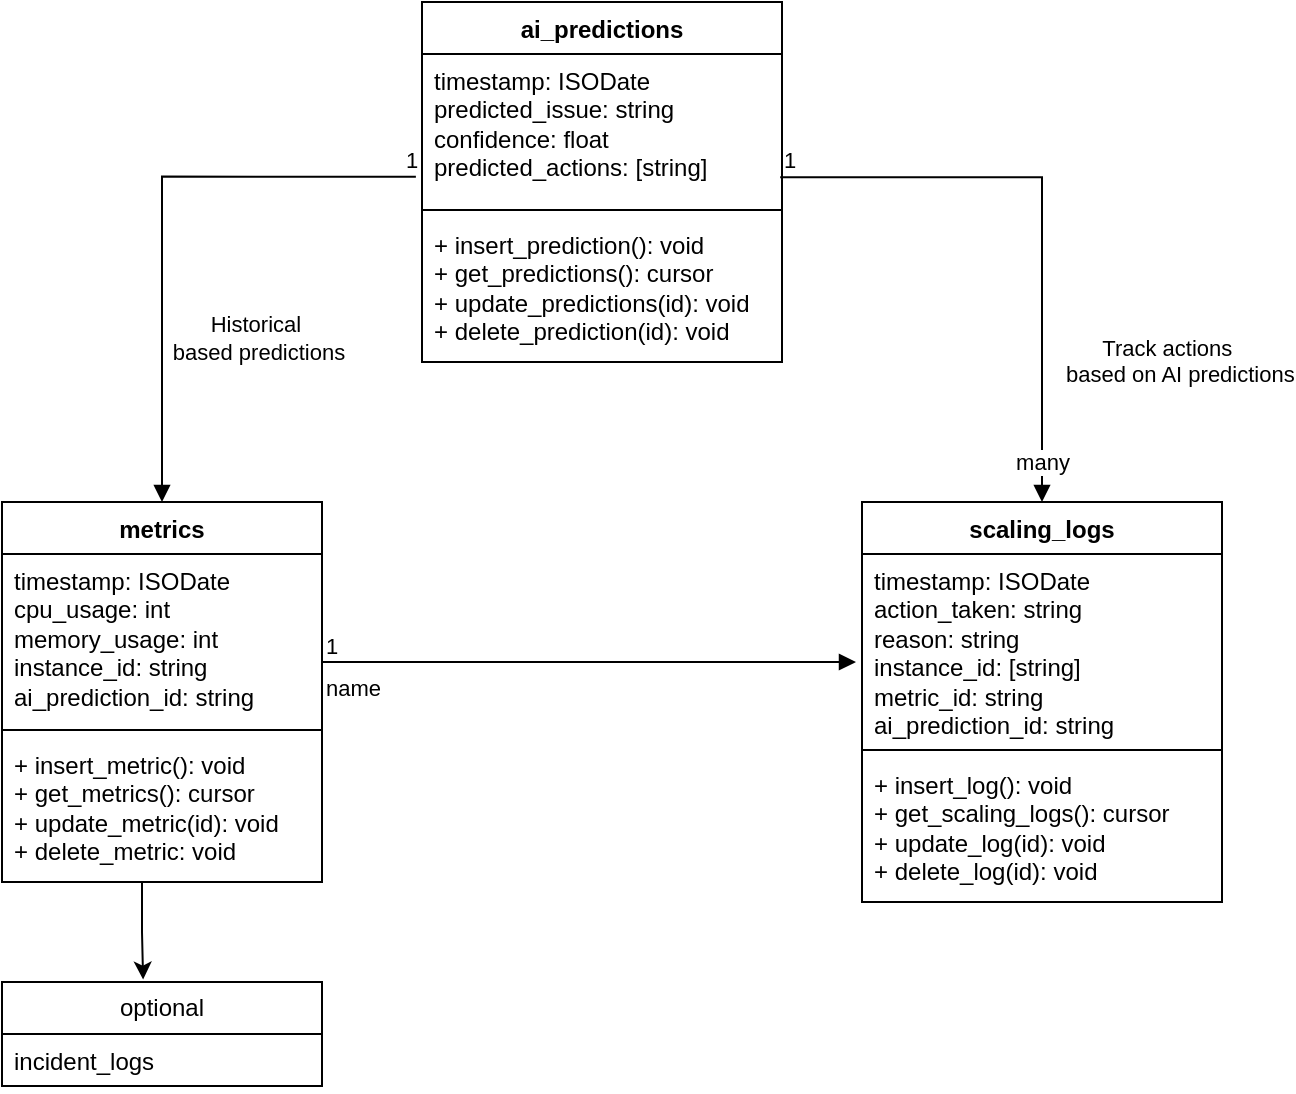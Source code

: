 <mxfile version="24.7.17">
  <diagram name="Page-1" id="qxshc93306yP-MdDyFkH">
    <mxGraphModel dx="489" dy="442" grid="1" gridSize="10" guides="1" tooltips="1" connect="1" arrows="1" fold="1" page="1" pageScale="1" pageWidth="827" pageHeight="1169" math="0" shadow="0">
      <root>
        <mxCell id="0" />
        <mxCell id="1" parent="0" />
        <mxCell id="e-HRwTB5_u4hu1SRSmqE-29" value="" style="edgeStyle=orthogonalEdgeStyle;rounded=0;orthogonalLoop=1;jettySize=auto;html=1;entryX=0.441;entryY=-0.023;entryDx=0;entryDy=0;entryPerimeter=0;" edge="1" parent="1" source="e-HRwTB5_u4hu1SRSmqE-1" target="e-HRwTB5_u4hu1SRSmqE-25">
          <mxGeometry relative="1" as="geometry">
            <Array as="points">
              <mxPoint x="160" y="675" />
              <mxPoint x="161" y="675" />
            </Array>
          </mxGeometry>
        </mxCell>
        <mxCell id="e-HRwTB5_u4hu1SRSmqE-1" value="metrics" style="swimlane;fontStyle=1;align=center;verticalAlign=top;childLayout=stackLayout;horizontal=1;startSize=26;horizontalStack=0;resizeParent=1;resizeParentMax=0;resizeLast=0;collapsible=1;marginBottom=0;whiteSpace=wrap;html=1;" vertex="1" parent="1">
          <mxGeometry x="90" y="460" width="160" height="190" as="geometry" />
        </mxCell>
        <mxCell id="e-HRwTB5_u4hu1SRSmqE-2" value="timestamp: ISODate&lt;div&gt;cpu_usage: int&lt;/div&gt;&lt;div&gt;memory_usage: int&lt;/div&gt;&lt;div&gt;instance_id: string&lt;/div&gt;&lt;div&gt;ai_prediction_id: string&lt;/div&gt;" style="text;strokeColor=none;fillColor=none;align=left;verticalAlign=top;spacingLeft=4;spacingRight=4;overflow=hidden;rotatable=0;points=[[0,0.5],[1,0.5]];portConstraint=eastwest;whiteSpace=wrap;html=1;" vertex="1" parent="e-HRwTB5_u4hu1SRSmqE-1">
          <mxGeometry y="26" width="160" height="84" as="geometry" />
        </mxCell>
        <mxCell id="e-HRwTB5_u4hu1SRSmqE-3" value="" style="line;strokeWidth=1;fillColor=none;align=left;verticalAlign=middle;spacingTop=-1;spacingLeft=3;spacingRight=3;rotatable=0;labelPosition=right;points=[];portConstraint=eastwest;strokeColor=inherit;" vertex="1" parent="e-HRwTB5_u4hu1SRSmqE-1">
          <mxGeometry y="110" width="160" height="8" as="geometry" />
        </mxCell>
        <mxCell id="e-HRwTB5_u4hu1SRSmqE-4" value="+ insert_metric(): void&lt;div&gt;+ get_metrics(): cursor&lt;/div&gt;&lt;div&gt;+ update_metric(id): void&lt;/div&gt;&lt;div&gt;+ delete_metric: void&lt;/div&gt;" style="text;strokeColor=none;fillColor=none;align=left;verticalAlign=top;spacingLeft=4;spacingRight=4;overflow=hidden;rotatable=0;points=[[0,0.5],[1,0.5]];portConstraint=eastwest;whiteSpace=wrap;html=1;" vertex="1" parent="e-HRwTB5_u4hu1SRSmqE-1">
          <mxGeometry y="118" width="160" height="72" as="geometry" />
        </mxCell>
        <mxCell id="e-HRwTB5_u4hu1SRSmqE-5" value="ai_predictions" style="swimlane;fontStyle=1;align=center;verticalAlign=top;childLayout=stackLayout;horizontal=1;startSize=26;horizontalStack=0;resizeParent=1;resizeParentMax=0;resizeLast=0;collapsible=1;marginBottom=0;whiteSpace=wrap;html=1;" vertex="1" parent="1">
          <mxGeometry x="300" y="210" width="180" height="180" as="geometry" />
        </mxCell>
        <mxCell id="e-HRwTB5_u4hu1SRSmqE-6" value="timestamp: ISODate&lt;div&gt;predicted_issue: string&lt;/div&gt;&lt;div&gt;confidence: float&lt;/div&gt;&lt;div&gt;predicted_actions: [string]&lt;/div&gt;" style="text;strokeColor=none;fillColor=none;align=left;verticalAlign=top;spacingLeft=4;spacingRight=4;overflow=hidden;rotatable=0;points=[[0,0.5],[1,0.5]];portConstraint=eastwest;whiteSpace=wrap;html=1;" vertex="1" parent="e-HRwTB5_u4hu1SRSmqE-5">
          <mxGeometry y="26" width="180" height="74" as="geometry" />
        </mxCell>
        <mxCell id="e-HRwTB5_u4hu1SRSmqE-7" value="" style="line;strokeWidth=1;fillColor=none;align=left;verticalAlign=middle;spacingTop=-1;spacingLeft=3;spacingRight=3;rotatable=0;labelPosition=right;points=[];portConstraint=eastwest;strokeColor=inherit;" vertex="1" parent="e-HRwTB5_u4hu1SRSmqE-5">
          <mxGeometry y="100" width="180" height="8" as="geometry" />
        </mxCell>
        <mxCell id="e-HRwTB5_u4hu1SRSmqE-8" value="+ insert_prediction(): void&lt;div&gt;+ get_predictions(): cursor&lt;/div&gt;&lt;div&gt;+ update_predictions(id): void&lt;/div&gt;&lt;div&gt;+ delete_prediction(id): void&lt;/div&gt;" style="text;strokeColor=none;fillColor=none;align=left;verticalAlign=top;spacingLeft=4;spacingRight=4;overflow=hidden;rotatable=0;points=[[0,0.5],[1,0.5]];portConstraint=eastwest;whiteSpace=wrap;html=1;" vertex="1" parent="e-HRwTB5_u4hu1SRSmqE-5">
          <mxGeometry y="108" width="180" height="72" as="geometry" />
        </mxCell>
        <mxCell id="e-HRwTB5_u4hu1SRSmqE-9" value="scaling_logs" style="swimlane;fontStyle=1;align=center;verticalAlign=top;childLayout=stackLayout;horizontal=1;startSize=26;horizontalStack=0;resizeParent=1;resizeParentMax=0;resizeLast=0;collapsible=1;marginBottom=0;whiteSpace=wrap;html=1;" vertex="1" parent="1">
          <mxGeometry x="520" y="460" width="180" height="200" as="geometry" />
        </mxCell>
        <mxCell id="e-HRwTB5_u4hu1SRSmqE-10" value="timestamp: ISODate&lt;div&gt;action_taken: string&lt;/div&gt;&lt;div&gt;reason: string&lt;/div&gt;&lt;div&gt;instance_id: [string]&lt;/div&gt;&lt;div&gt;metric_id: string&lt;/div&gt;&lt;div&gt;ai_prediction_id: string&lt;/div&gt;" style="text;strokeColor=none;fillColor=none;align=left;verticalAlign=top;spacingLeft=4;spacingRight=4;overflow=hidden;rotatable=0;points=[[0,0.5],[1,0.5]];portConstraint=eastwest;whiteSpace=wrap;html=1;" vertex="1" parent="e-HRwTB5_u4hu1SRSmqE-9">
          <mxGeometry y="26" width="180" height="94" as="geometry" />
        </mxCell>
        <mxCell id="e-HRwTB5_u4hu1SRSmqE-11" value="" style="line;strokeWidth=1;fillColor=none;align=left;verticalAlign=middle;spacingTop=-1;spacingLeft=3;spacingRight=3;rotatable=0;labelPosition=right;points=[];portConstraint=eastwest;strokeColor=inherit;" vertex="1" parent="e-HRwTB5_u4hu1SRSmqE-9">
          <mxGeometry y="120" width="180" height="8" as="geometry" />
        </mxCell>
        <mxCell id="e-HRwTB5_u4hu1SRSmqE-12" value="+ insert_log(): void&lt;div&gt;+ get_scaling_logs(): cursor&lt;/div&gt;&lt;div&gt;+ update_log(id): void&lt;/div&gt;&lt;div&gt;+ delete_log(id): void&lt;/div&gt;" style="text;strokeColor=none;fillColor=none;align=left;verticalAlign=top;spacingLeft=4;spacingRight=4;overflow=hidden;rotatable=0;points=[[0,0.5],[1,0.5]];portConstraint=eastwest;whiteSpace=wrap;html=1;" vertex="1" parent="e-HRwTB5_u4hu1SRSmqE-9">
          <mxGeometry y="128" width="180" height="72" as="geometry" />
        </mxCell>
        <mxCell id="e-HRwTB5_u4hu1SRSmqE-13" value="&lt;div&gt;&lt;br&gt;&lt;/div&gt;&lt;div&gt;&lt;br&gt;&lt;/div&gt;" style="endArrow=block;endFill=1;html=1;edgeStyle=orthogonalEdgeStyle;align=left;verticalAlign=top;rounded=0;entryX=0.5;entryY=0;entryDx=0;entryDy=0;exitX=-0.017;exitY=0.829;exitDx=0;exitDy=0;exitPerimeter=0;" edge="1" parent="1" source="e-HRwTB5_u4hu1SRSmqE-6" target="e-HRwTB5_u4hu1SRSmqE-1">
          <mxGeometry x="-0.655" y="40" relative="1" as="geometry">
            <mxPoint x="290" y="300" as="sourcePoint" />
            <mxPoint x="410" y="740" as="targetPoint" />
            <mxPoint as="offset" />
          </mxGeometry>
        </mxCell>
        <mxCell id="e-HRwTB5_u4hu1SRSmqE-14" value="1" style="edgeLabel;resizable=0;html=1;align=left;verticalAlign=bottom;" connectable="0" vertex="1" parent="e-HRwTB5_u4hu1SRSmqE-13">
          <mxGeometry x="-1" relative="1" as="geometry">
            <mxPoint x="-7" as="offset" />
          </mxGeometry>
        </mxCell>
        <mxCell id="e-HRwTB5_u4hu1SRSmqE-15" value="Historical&amp;nbsp;&lt;div&gt;based predictions&lt;/div&gt;" style="edgeLabel;html=1;align=center;verticalAlign=middle;resizable=0;points=[];" vertex="1" connectable="0" parent="e-HRwTB5_u4hu1SRSmqE-13">
          <mxGeometry x="-0.445" y="1" relative="1" as="geometry">
            <mxPoint x="1" y="79" as="offset" />
          </mxGeometry>
        </mxCell>
        <mxCell id="e-HRwTB5_u4hu1SRSmqE-16" value="&amp;nbsp; &amp;nbsp; &amp;nbsp; Track actions&amp;nbsp;&lt;div&gt;based on AI predictions&lt;/div&gt;" style="endArrow=block;endFill=1;html=1;edgeStyle=orthogonalEdgeStyle;align=left;verticalAlign=top;rounded=0;exitX=0.995;exitY=0.832;exitDx=0;exitDy=0;exitPerimeter=0;entryX=0.5;entryY=0;entryDx=0;entryDy=0;" edge="1" parent="1" source="e-HRwTB5_u4hu1SRSmqE-6" target="e-HRwTB5_u4hu1SRSmqE-9">
          <mxGeometry x="0.386" y="10" relative="1" as="geometry">
            <mxPoint x="390" y="510" as="sourcePoint" />
            <mxPoint x="550" y="510" as="targetPoint" />
            <mxPoint as="offset" />
          </mxGeometry>
        </mxCell>
        <mxCell id="e-HRwTB5_u4hu1SRSmqE-17" value="1" style="edgeLabel;resizable=0;html=1;align=left;verticalAlign=bottom;" connectable="0" vertex="1" parent="e-HRwTB5_u4hu1SRSmqE-16">
          <mxGeometry x="-1" relative="1" as="geometry" />
        </mxCell>
        <mxCell id="e-HRwTB5_u4hu1SRSmqE-24" value="many" style="edgeLabel;html=1;align=center;verticalAlign=middle;resizable=0;points=[];" vertex="1" connectable="0" parent="e-HRwTB5_u4hu1SRSmqE-16">
          <mxGeometry x="0.209" relative="1" as="geometry">
            <mxPoint y="96" as="offset" />
          </mxGeometry>
        </mxCell>
        <mxCell id="e-HRwTB5_u4hu1SRSmqE-22" value="name" style="endArrow=block;endFill=1;html=1;edgeStyle=orthogonalEdgeStyle;align=left;verticalAlign=top;rounded=0;" edge="1" parent="1">
          <mxGeometry x="-1" relative="1" as="geometry">
            <mxPoint x="250" y="540" as="sourcePoint" />
            <mxPoint x="517" y="540" as="targetPoint" />
          </mxGeometry>
        </mxCell>
        <mxCell id="e-HRwTB5_u4hu1SRSmqE-23" value="1" style="edgeLabel;resizable=0;html=1;align=left;verticalAlign=bottom;" connectable="0" vertex="1" parent="e-HRwTB5_u4hu1SRSmqE-22">
          <mxGeometry x="-1" relative="1" as="geometry" />
        </mxCell>
        <mxCell id="e-HRwTB5_u4hu1SRSmqE-25" value="optional" style="swimlane;fontStyle=0;childLayout=stackLayout;horizontal=1;startSize=26;fillColor=none;horizontalStack=0;resizeParent=1;resizeParentMax=0;resizeLast=0;collapsible=1;marginBottom=0;whiteSpace=wrap;html=1;" vertex="1" parent="1">
          <mxGeometry x="90" y="700" width="160" height="52" as="geometry" />
        </mxCell>
        <mxCell id="e-HRwTB5_u4hu1SRSmqE-26" value="incident_logs" style="text;strokeColor=none;fillColor=none;align=left;verticalAlign=top;spacingLeft=4;spacingRight=4;overflow=hidden;rotatable=0;points=[[0,0.5],[1,0.5]];portConstraint=eastwest;whiteSpace=wrap;html=1;" vertex="1" parent="e-HRwTB5_u4hu1SRSmqE-25">
          <mxGeometry y="26" width="160" height="26" as="geometry" />
        </mxCell>
      </root>
    </mxGraphModel>
  </diagram>
</mxfile>
